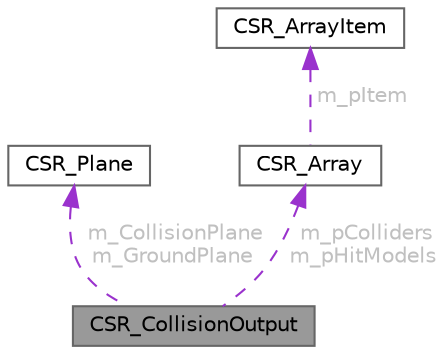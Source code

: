 digraph "CSR_CollisionOutput"
{
 // LATEX_PDF_SIZE
  bgcolor="transparent";
  edge [fontname=Helvetica,fontsize=10,labelfontname=Helvetica,labelfontsize=10];
  node [fontname=Helvetica,fontsize=10,shape=box,height=0.2,width=0.4];
  Node1 [id="Node000001",label="CSR_CollisionOutput",height=0.2,width=0.4,color="gray40", fillcolor="grey60", style="filled", fontcolor="black",tooltip=" "];
  Node2 -> Node1 [id="edge1_Node000001_Node000002",dir="back",color="darkorchid3",style="dashed",tooltip=" ",label=" m_CollisionPlane\nm_GroundPlane",fontcolor="grey" ];
  Node2 [id="Node000002",label="CSR_Plane",height=0.2,width=0.4,color="gray40", fillcolor="white", style="filled",URL="$struct_c_s_r___plane.html",tooltip=" "];
  Node3 -> Node1 [id="edge2_Node000001_Node000003",dir="back",color="darkorchid3",style="dashed",tooltip=" ",label=" m_pColliders\nm_pHitModels",fontcolor="grey" ];
  Node3 [id="Node000003",label="CSR_Array",height=0.2,width=0.4,color="gray40", fillcolor="white", style="filled",URL="$struct_c_s_r___array.html",tooltip=" "];
  Node4 -> Node3 [id="edge3_Node000003_Node000004",dir="back",color="darkorchid3",style="dashed",tooltip=" ",label=" m_pItem",fontcolor="grey" ];
  Node4 [id="Node000004",label="CSR_ArrayItem",height=0.2,width=0.4,color="gray40", fillcolor="white", style="filled",URL="$struct_c_s_r___array_item.html",tooltip=" "];
}
